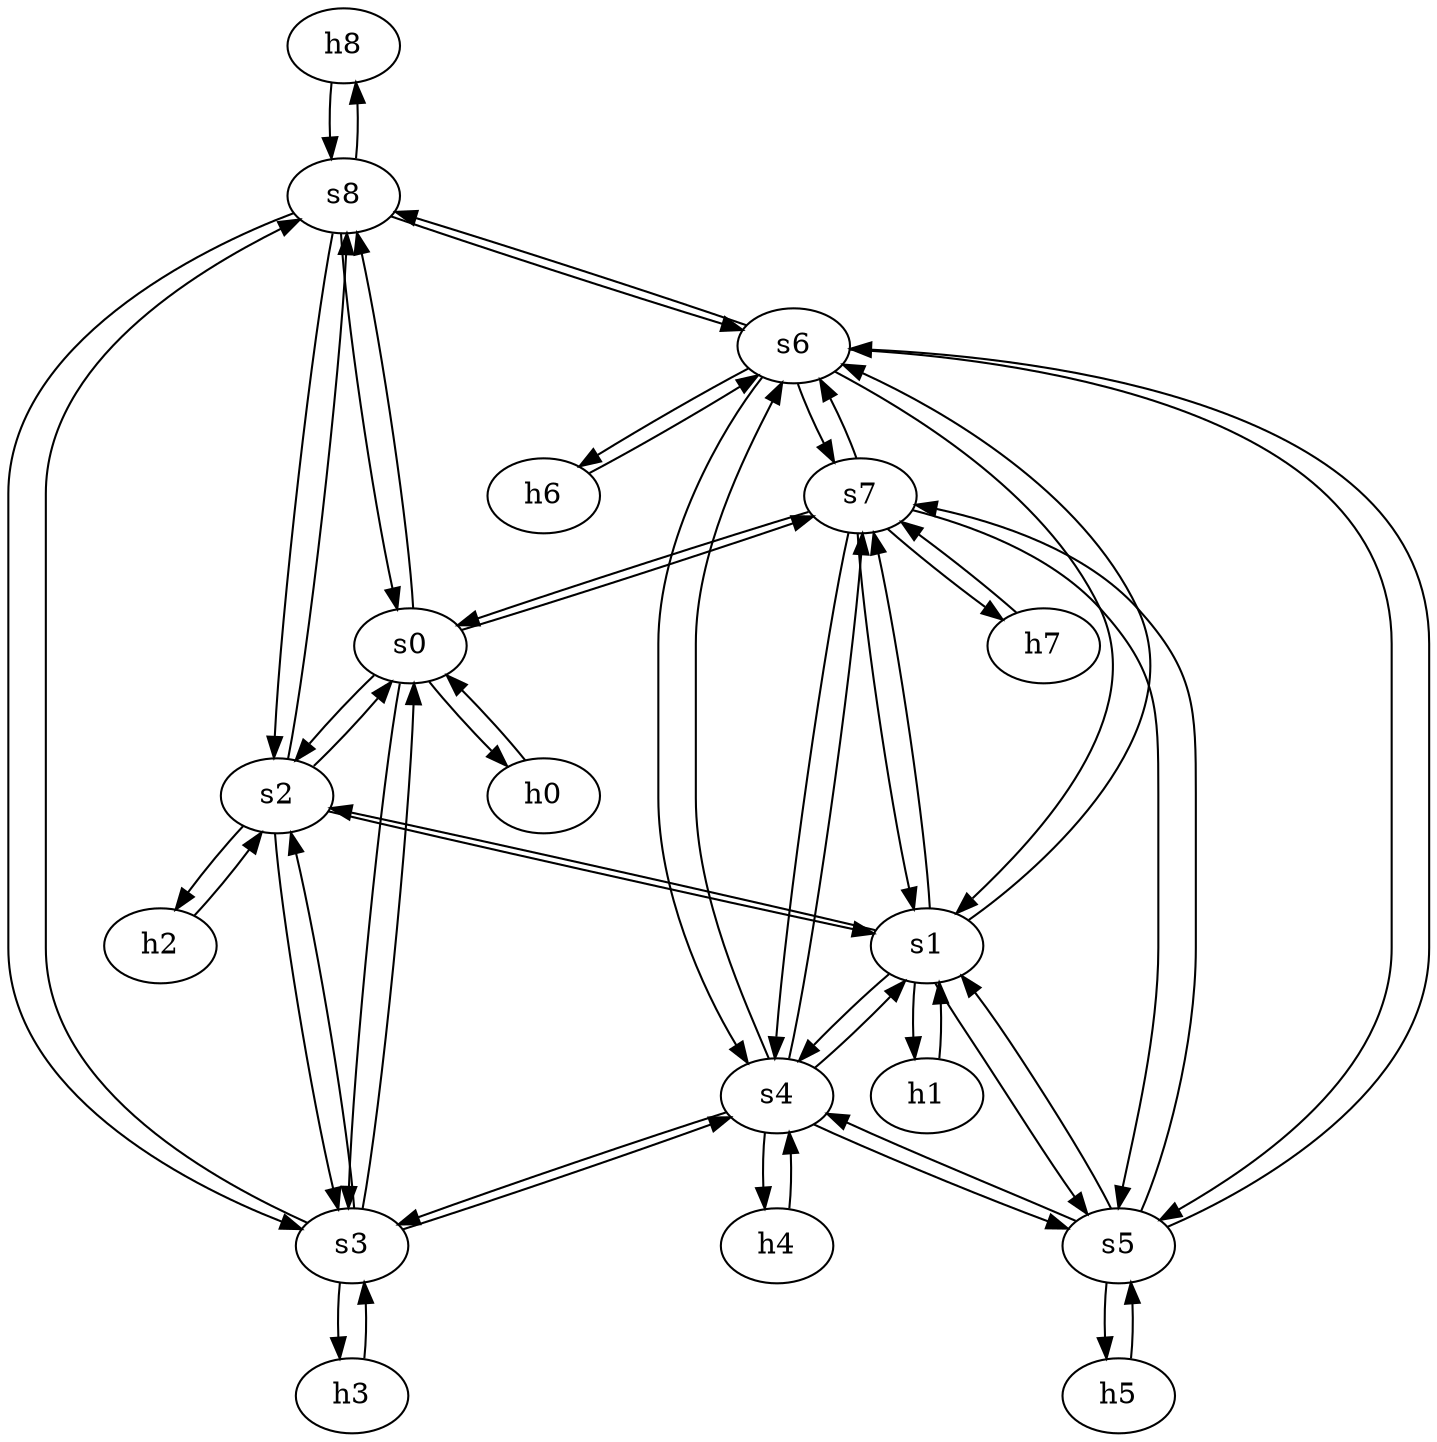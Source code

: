 strict digraph GridNet {
	h8	 [ip="111.0.8.8",
		mac="00:00:00:00:8:8",
		type=host];
	s8	 [id=8,
		type=switch];
	h8 -> s8	 [capacity="1Gbps",
		cost=1,
		dst_port=1,
		src_port=1];
	s0	 [id=0,
		type=switch];
	s0 -> s8	 [capacity="1Gbps",
		cost=1,
		dst_port=2,
		src_port=2];
	h0	 [ip="111.0.0.0",
		mac="00:00:00:00:0:0",
		type=host];
	s0 -> h0	 [capacity="1Gbps",
		cost=1,
		dst_port=1,
		src_port=1];
	s3	 [id=3,
		type=switch];
	s0 -> s3	 [capacity="1Gbps",
		cost=1,
		dst_port=2,
		src_port=4];
	s7	 [id=7,
		type=switch];
	s0 -> s7	 [capacity="1Gbps",
		cost=1,
		dst_port=2,
		src_port=5];
	s2	 [id=2,
		type=switch];
	s0 -> s2	 [capacity="1Gbps",
		cost=1,
		dst_port=2,
		src_port=3];
	h7	 [ip="111.0.7.7",
		mac="00:00:00:00:7:7",
		type=host];
	h7 -> s7	 [capacity="1Gbps",
		cost=1,
		dst_port=1,
		src_port=1];
	s5	 [id=5,
		type=switch];
	s7 -> s5	 [capacity="1Gbps",
		cost=1,
		dst_port=5,
		src_port=5];
	s7 -> s0	 [capacity="1Gbps",
		cost=1,
		dst_port=5,
		src_port=2];
	s6	 [id=6,
		type=switch];
	s7 -> s6	 [capacity="1Gbps",
		cost=1,
		dst_port=6,
		src_port=6];
	s1	 [id=1,
		type=switch];
	s7 -> s1	 [capacity="1Gbps",
		cost=1,
		dst_port=6,
		src_port=3];
	s7 -> h7	 [capacity="1Gbps",
		cost=1,
		dst_port=1,
		src_port=1];
	s4	 [id=4,
		type=switch];
	s7 -> s4	 [capacity="1Gbps",
		cost=1,
		dst_port=6,
		src_port=4];
	h2	 [ip="111.0.2.2",
		mac="00:00:00:00:2:2",
		type=host];
	h2 -> s2	 [capacity="1Gbps",
		cost=1,
		dst_port=1,
		src_port=1];
	s2 -> h2	 [capacity="1Gbps",
		cost=1,
		dst_port=1,
		src_port=1];
	s2 -> s8	 [capacity="1Gbps",
		cost=1,
		dst_port=3,
		src_port=5];
	s2 -> s0	 [capacity="1Gbps",
		cost=1,
		dst_port=3,
		src_port=2];
	s2 -> s1	 [capacity="1Gbps",
		cost=1,
		dst_port=2,
		src_port=3];
	s2 -> s3	 [capacity="1Gbps",
		cost=1,
		dst_port=3,
		src_port=4];
	h0 -> s0	 [capacity="1Gbps",
		cost=1,
		dst_port=1,
		src_port=1];
	h1	 [ip="111.0.1.1",
		mac="00:00:00:00:1:1",
		type=host];
	h1 -> s1	 [capacity="1Gbps",
		cost=1,
		dst_port=1,
		src_port=1];
	h6	 [ip="111.0.6.6",
		mac="00:00:00:00:6:6",
		type=host];
	h6 -> s6	 [capacity="1Gbps",
		cost=1,
		dst_port=1,
		src_port=1];
	s6 -> s5	 [capacity="1Gbps",
		cost=1,
		dst_port=4,
		src_port=4];
	s6 -> s8	 [capacity="1Gbps",
		cost=1,
		dst_port=5,
		src_port=5];
	s6 -> h6	 [capacity="1Gbps",
		cost=1,
		dst_port=1,
		src_port=1];
	s6 -> s1	 [capacity="1Gbps",
		cost=1,
		dst_port=5,
		src_port=2];
	s6 -> s7	 [capacity="1Gbps",
		cost=1,
		dst_port=6,
		src_port=6];
	s6 -> s4	 [capacity="1Gbps",
		cost=1,
		dst_port=5,
		src_port=3];
	h4	 [ip="111.0.4.4",
		mac="00:00:00:00:4:4",
		type=host];
	h4 -> s4	 [capacity="1Gbps",
		cost=1,
		dst_port=1,
		src_port=1];
	s4 -> s5	 [capacity="1Gbps",
		cost=1,
		dst_port=3,
		src_port=4];
	s4 -> s6	 [capacity="1Gbps",
		cost=1,
		dst_port=3,
		src_port=5];
	s4 -> s1	 [capacity="1Gbps",
		cost=1,
		dst_port=3,
		src_port=2];
	s4 -> s3	 [capacity="1Gbps",
		cost=1,
		dst_port=5,
		src_port=3];
	s4 -> h4	 [capacity="1Gbps",
		cost=1,
		dst_port=1,
		src_port=1];
	s4 -> s7	 [capacity="1Gbps",
		cost=1,
		dst_port=4,
		src_port=6];
	s3 -> s8	 [capacity="1Gbps",
		cost=1,
		dst_port=4,
		src_port=4];
	s3 -> s0	 [capacity="1Gbps",
		cost=1,
		dst_port=4,
		src_port=2];
	h3	 [ip="111.0.3.3",
		mac="00:00:00:00:3:3",
		type=host];
	s3 -> h3	 [capacity="1Gbps",
		cost=1,
		dst_port=1,
		src_port=1];
	s3 -> s2	 [capacity="1Gbps",
		cost=1,
		dst_port=4,
		src_port=3];
	s3 -> s4	 [capacity="1Gbps",
		cost=1,
		dst_port=3,
		src_port=5];
	s8 -> s0	 [capacity="1Gbps",
		cost=1,
		dst_port=2,
		src_port=2];
	s8 -> s6	 [capacity="1Gbps",
		cost=1,
		dst_port=5,
		src_port=5];
	s8 -> s3	 [capacity="1Gbps",
		cost=1,
		dst_port=4,
		src_port=4];
	s8 -> h8	 [capacity="1Gbps",
		cost=1,
		dst_port=1,
		src_port=1];
	s8 -> s2	 [capacity="1Gbps",
		cost=1,
		dst_port=5,
		src_port=3];
	h5	 [ip="111.0.5.5",
		mac="00:00:00:00:5:5",
		type=host];
	s5 -> h5	 [capacity="1Gbps",
		cost=1,
		dst_port=1,
		src_port=1];
	s5 -> s6	 [capacity="1Gbps",
		cost=1,
		dst_port=4,
		src_port=4];
	s5 -> s1	 [capacity="1Gbps",
		cost=1,
		dst_port=4,
		src_port=2];
	s5 -> s7	 [capacity="1Gbps",
		cost=1,
		dst_port=5,
		src_port=5];
	s5 -> s4	 [capacity="1Gbps",
		cost=1,
		dst_port=4,
		src_port=3];
	h3 -> s3	 [capacity="1Gbps",
		cost=1,
		dst_port=1,
		src_port=1];
	h5 -> s5	 [capacity="1Gbps",
		cost=1,
		dst_port=1,
		src_port=1];
	s1 -> s5	 [capacity="1Gbps",
		cost=1,
		dst_port=2,
		src_port=4];
	s1 -> s6	 [capacity="1Gbps",
		cost=1,
		dst_port=2,
		src_port=5];
	s1 -> s7	 [capacity="1Gbps",
		cost=1,
		dst_port=3,
		src_port=6];
	s1 -> h1	 [capacity="1Gbps",
		cost=1,
		dst_port=1,
		src_port=1];
	s1 -> s2	 [capacity="1Gbps",
		cost=1,
		dst_port=3,
		src_port=2];
	s1 -> s4	 [capacity="1Gbps",
		cost=1,
		dst_port=2,
		src_port=3];
}
